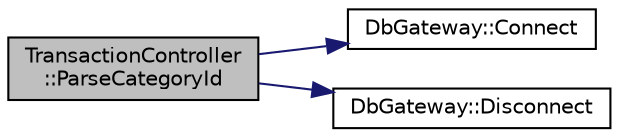 digraph "TransactionController::ParseCategoryId"
{
 // LATEX_PDF_SIZE
  edge [fontname="Helvetica",fontsize="10",labelfontname="Helvetica",labelfontsize="10"];
  node [fontname="Helvetica",fontsize="10",shape=record];
  rankdir="LR";
  Node1 [label="TransactionController\l::ParseCategoryId",height=0.2,width=0.4,color="black", fillcolor="grey75", style="filled", fontcolor="black",tooltip="ParseCategoryId returns the category id when the category name is given."];
  Node1 -> Node2 [color="midnightblue",fontsize="10",style="solid",fontname="Helvetica"];
  Node2 [label="DbGateway::Connect",height=0.2,width=0.4,color="black", fillcolor="white", style="filled",URL="$class_db_gateway.html#a0f140ea53b9f81c7ecadfb2f4e7710a7",tooltip=" "];
  Node1 -> Node3 [color="midnightblue",fontsize="10",style="solid",fontname="Helvetica"];
  Node3 [label="DbGateway::Disconnect",height=0.2,width=0.4,color="black", fillcolor="white", style="filled",URL="$class_db_gateway.html#a9013808dc47738faca00519117e539e3",tooltip=" "];
}
